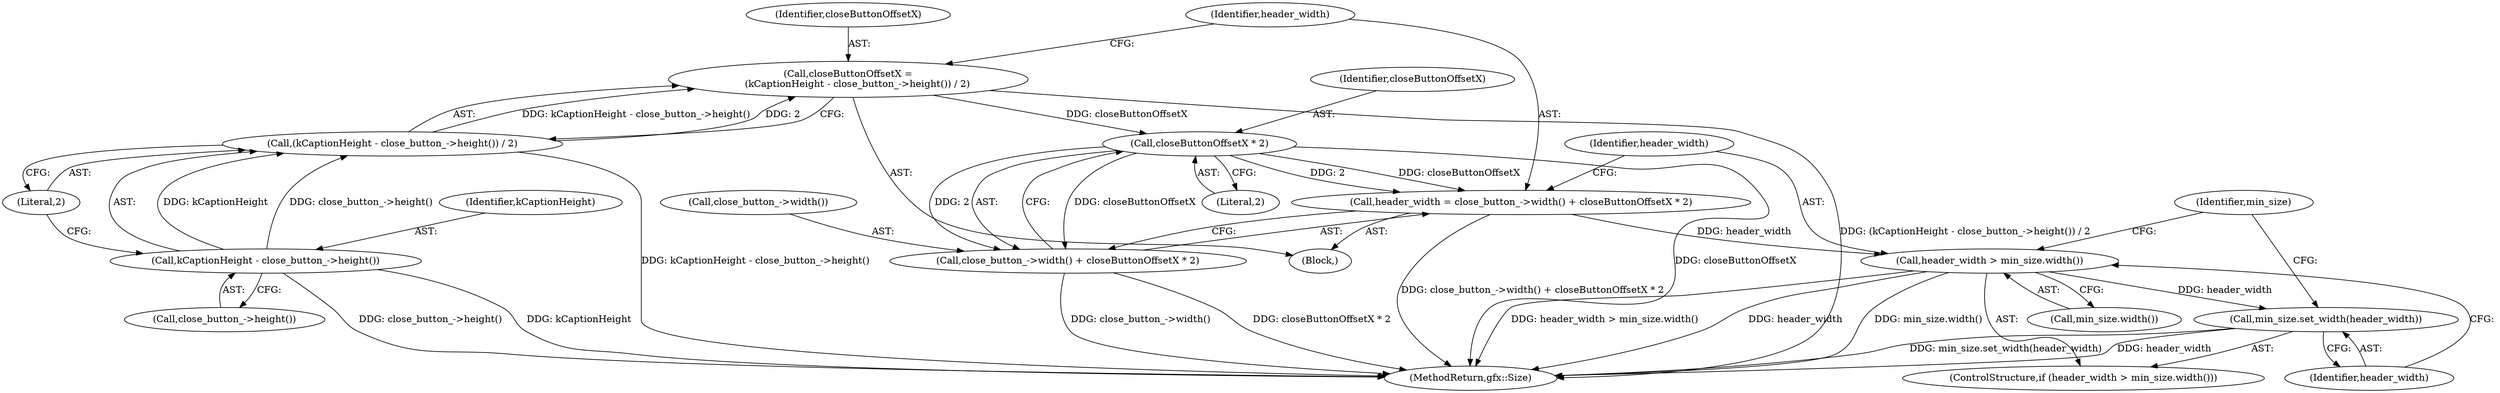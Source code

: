 digraph "0_Chrome_7f8cdab6fda192d15e45a3e9682b1eec427870c5_3@API" {
"1000130" [label="(Call,closeButtonOffsetX * 2)"];
"1000118" [label="(Call,closeButtonOffsetX =\n      (kCaptionHeight - close_button_->height()) / 2)"];
"1000120" [label="(Call,(kCaptionHeight - close_button_->height()) / 2)"];
"1000121" [label="(Call,kCaptionHeight - close_button_->height())"];
"1000126" [label="(Call,header_width = close_button_->width() + closeButtonOffsetX * 2)"];
"1000134" [label="(Call,header_width > min_size.width())"];
"1000137" [label="(Call,min_size.set_width(header_width))"];
"1000128" [label="(Call,close_button_->width() + closeButtonOffsetX * 2)"];
"1000121" [label="(Call,kCaptionHeight - close_button_->height())"];
"1000137" [label="(Call,min_size.set_width(header_width))"];
"1000124" [label="(Literal,2)"];
"1000130" [label="(Call,closeButtonOffsetX * 2)"];
"1000140" [label="(Identifier,min_size)"];
"1000122" [label="(Identifier,kCaptionHeight)"];
"1000127" [label="(Identifier,header_width)"];
"1000126" [label="(Call,header_width = close_button_->width() + closeButtonOffsetX * 2)"];
"1000101" [label="(Block,)"];
"1000128" [label="(Call,close_button_->width() + closeButtonOffsetX * 2)"];
"1000135" [label="(Identifier,header_width)"];
"1000118" [label="(Call,closeButtonOffsetX =\n      (kCaptionHeight - close_button_->height()) / 2)"];
"1000119" [label="(Identifier,closeButtonOffsetX)"];
"1000136" [label="(Call,min_size.width())"];
"1000120" [label="(Call,(kCaptionHeight - close_button_->height()) / 2)"];
"1000131" [label="(Identifier,closeButtonOffsetX)"];
"1000132" [label="(Literal,2)"];
"1000133" [label="(ControlStructure,if (header_width > min_size.width()))"];
"1000141" [label="(MethodReturn,gfx::Size)"];
"1000134" [label="(Call,header_width > min_size.width())"];
"1000138" [label="(Identifier,header_width)"];
"1000123" [label="(Call,close_button_->height())"];
"1000129" [label="(Call,close_button_->width())"];
"1000130" -> "1000128"  [label="AST: "];
"1000130" -> "1000132"  [label="CFG: "];
"1000131" -> "1000130"  [label="AST: "];
"1000132" -> "1000130"  [label="AST: "];
"1000128" -> "1000130"  [label="CFG: "];
"1000130" -> "1000141"  [label="DDG: closeButtonOffsetX"];
"1000130" -> "1000126"  [label="DDG: closeButtonOffsetX"];
"1000130" -> "1000126"  [label="DDG: 2"];
"1000130" -> "1000128"  [label="DDG: closeButtonOffsetX"];
"1000130" -> "1000128"  [label="DDG: 2"];
"1000118" -> "1000130"  [label="DDG: closeButtonOffsetX"];
"1000118" -> "1000101"  [label="AST: "];
"1000118" -> "1000120"  [label="CFG: "];
"1000119" -> "1000118"  [label="AST: "];
"1000120" -> "1000118"  [label="AST: "];
"1000127" -> "1000118"  [label="CFG: "];
"1000118" -> "1000141"  [label="DDG: (kCaptionHeight - close_button_->height()) / 2"];
"1000120" -> "1000118"  [label="DDG: kCaptionHeight - close_button_->height()"];
"1000120" -> "1000118"  [label="DDG: 2"];
"1000120" -> "1000124"  [label="CFG: "];
"1000121" -> "1000120"  [label="AST: "];
"1000124" -> "1000120"  [label="AST: "];
"1000120" -> "1000141"  [label="DDG: kCaptionHeight - close_button_->height()"];
"1000121" -> "1000120"  [label="DDG: kCaptionHeight"];
"1000121" -> "1000120"  [label="DDG: close_button_->height()"];
"1000121" -> "1000123"  [label="CFG: "];
"1000122" -> "1000121"  [label="AST: "];
"1000123" -> "1000121"  [label="AST: "];
"1000124" -> "1000121"  [label="CFG: "];
"1000121" -> "1000141"  [label="DDG: close_button_->height()"];
"1000121" -> "1000141"  [label="DDG: kCaptionHeight"];
"1000126" -> "1000101"  [label="AST: "];
"1000126" -> "1000128"  [label="CFG: "];
"1000127" -> "1000126"  [label="AST: "];
"1000128" -> "1000126"  [label="AST: "];
"1000135" -> "1000126"  [label="CFG: "];
"1000126" -> "1000141"  [label="DDG: close_button_->width() + closeButtonOffsetX * 2"];
"1000126" -> "1000134"  [label="DDG: header_width"];
"1000134" -> "1000133"  [label="AST: "];
"1000134" -> "1000136"  [label="CFG: "];
"1000135" -> "1000134"  [label="AST: "];
"1000136" -> "1000134"  [label="AST: "];
"1000138" -> "1000134"  [label="CFG: "];
"1000140" -> "1000134"  [label="CFG: "];
"1000134" -> "1000141"  [label="DDG: header_width > min_size.width()"];
"1000134" -> "1000141"  [label="DDG: header_width"];
"1000134" -> "1000141"  [label="DDG: min_size.width()"];
"1000134" -> "1000137"  [label="DDG: header_width"];
"1000137" -> "1000133"  [label="AST: "];
"1000137" -> "1000138"  [label="CFG: "];
"1000138" -> "1000137"  [label="AST: "];
"1000140" -> "1000137"  [label="CFG: "];
"1000137" -> "1000141"  [label="DDG: min_size.set_width(header_width)"];
"1000137" -> "1000141"  [label="DDG: header_width"];
"1000129" -> "1000128"  [label="AST: "];
"1000128" -> "1000141"  [label="DDG: closeButtonOffsetX * 2"];
"1000128" -> "1000141"  [label="DDG: close_button_->width()"];
}
